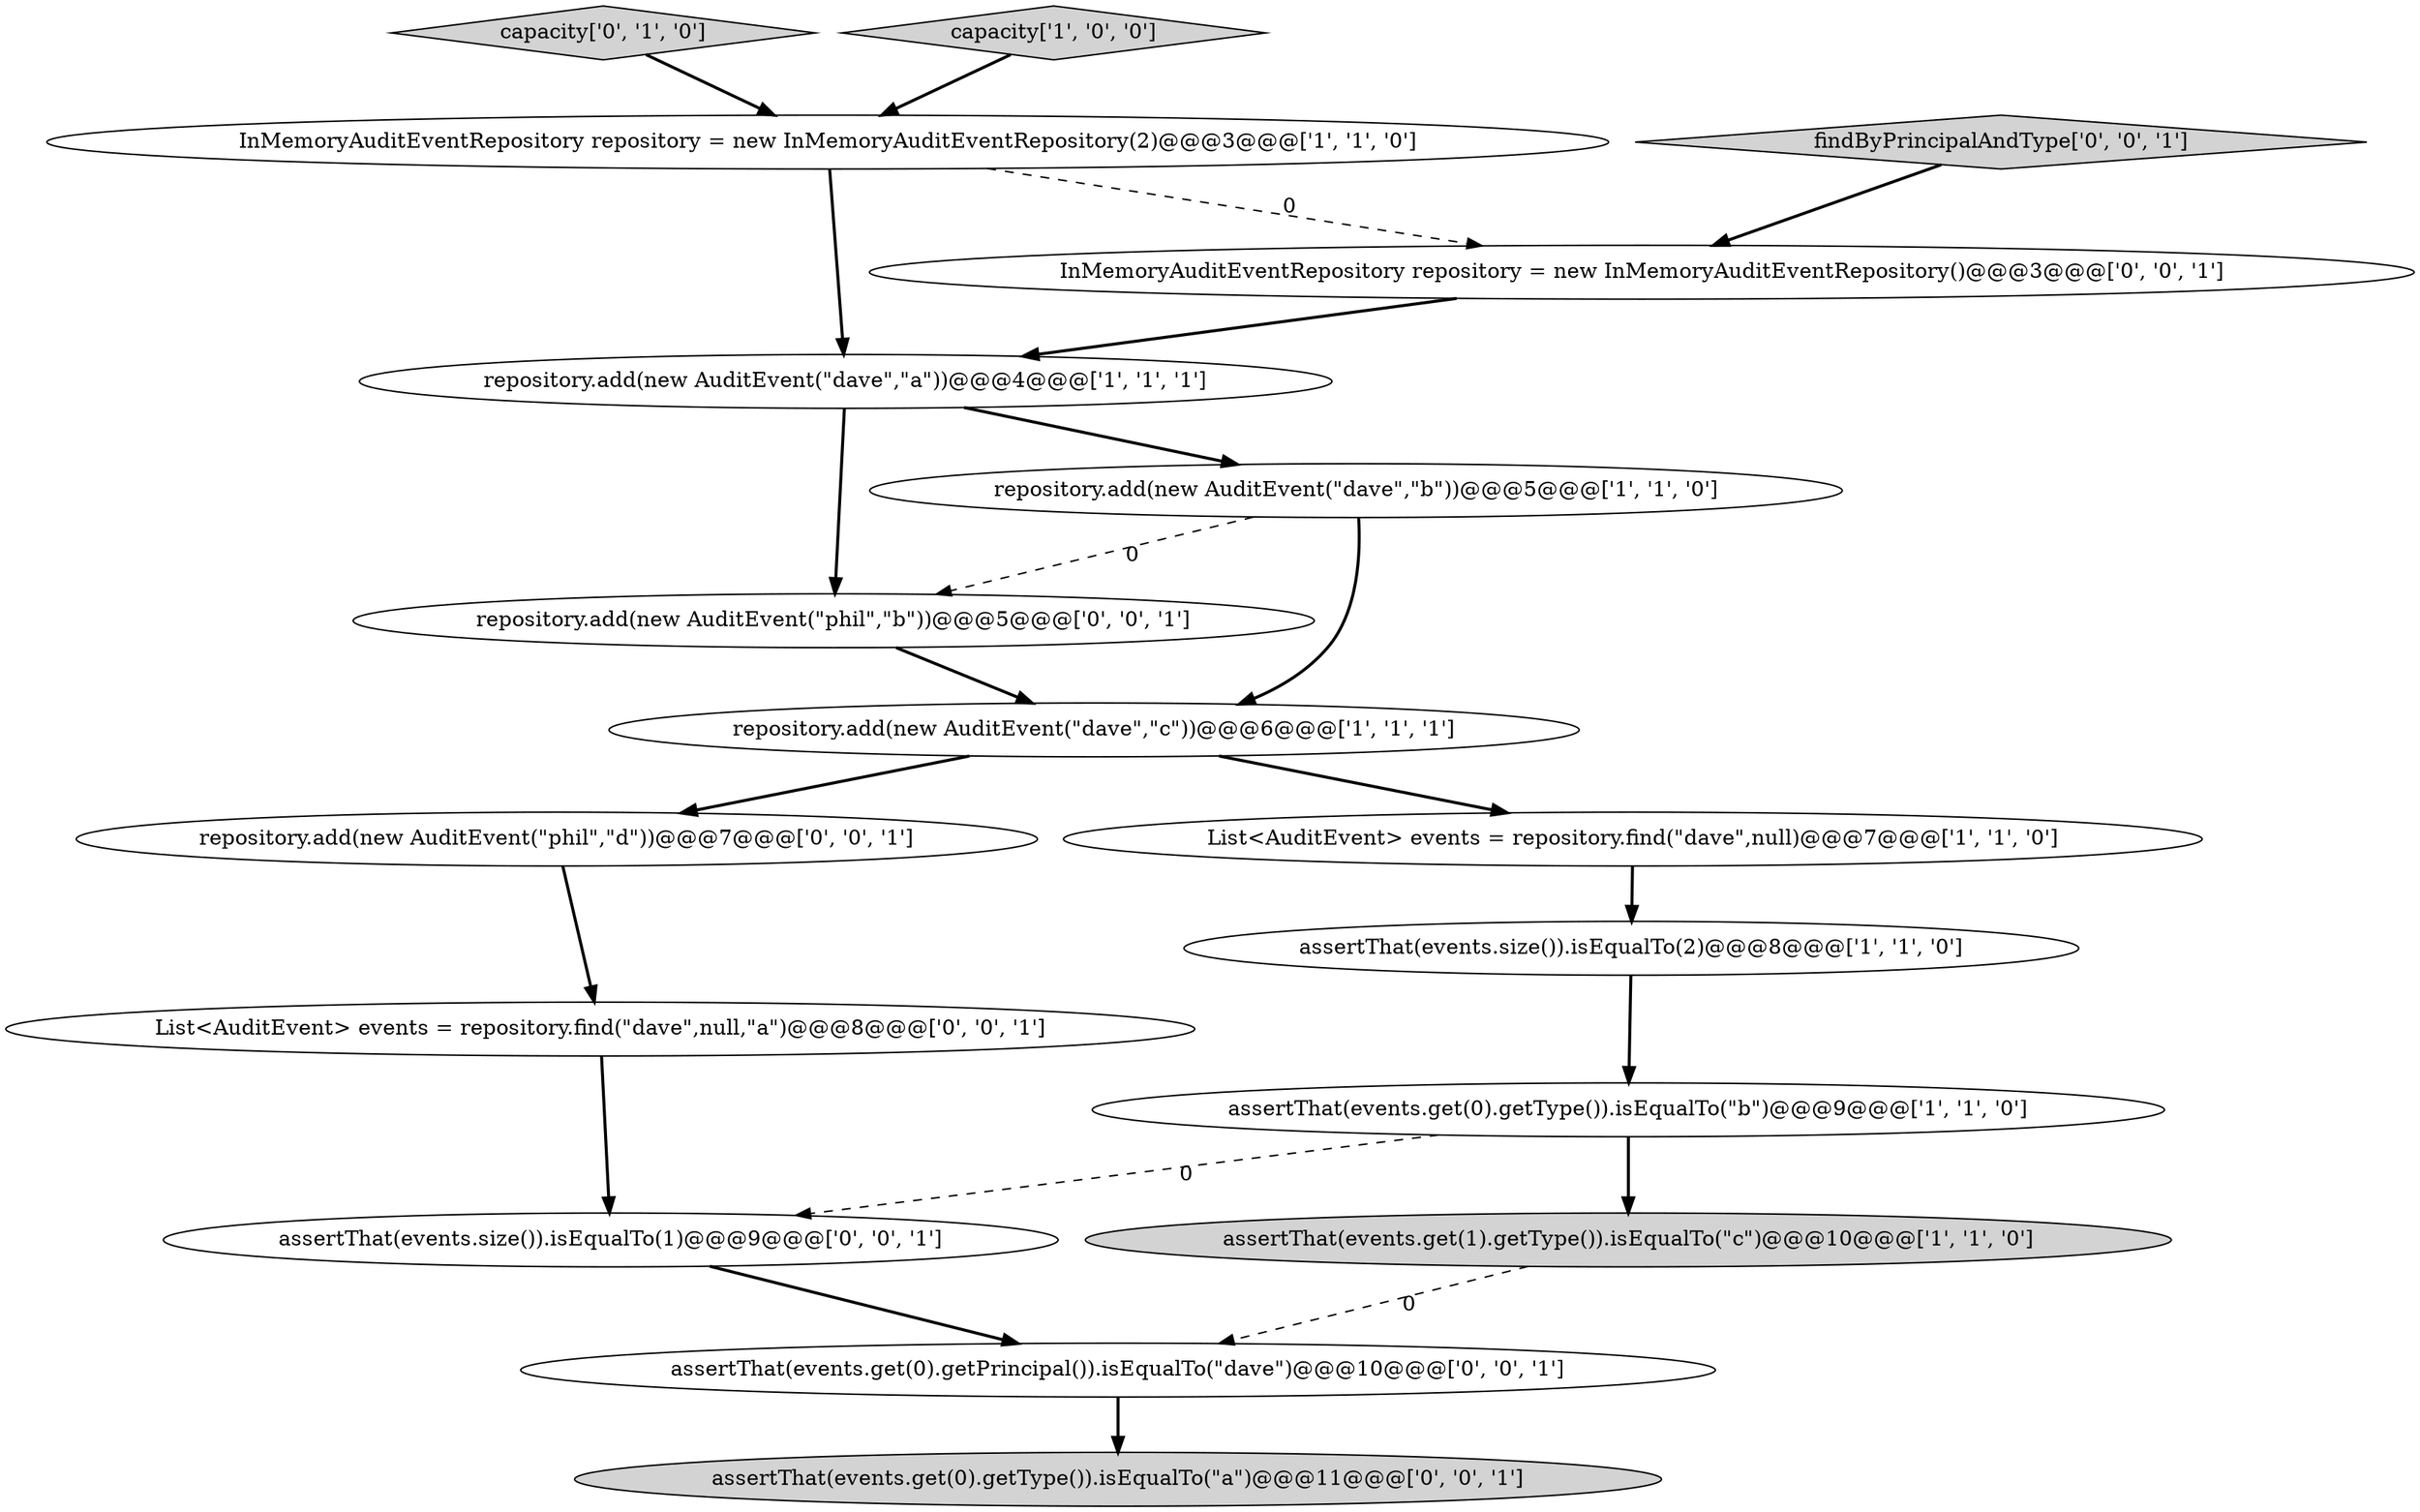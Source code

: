 digraph {
9 [style = filled, label = "capacity['0', '1', '0']", fillcolor = lightgray, shape = diamond image = "AAA0AAABBB2BBB"];
2 [style = filled, label = "assertThat(events.size()).isEqualTo(2)@@@8@@@['1', '1', '0']", fillcolor = white, shape = ellipse image = "AAA0AAABBB1BBB"];
13 [style = filled, label = "List<AuditEvent> events = repository.find(\"dave\",null,\"a\")@@@8@@@['0', '0', '1']", fillcolor = white, shape = ellipse image = "AAA0AAABBB3BBB"];
3 [style = filled, label = "repository.add(new AuditEvent(\"dave\",\"a\"))@@@4@@@['1', '1', '1']", fillcolor = white, shape = ellipse image = "AAA0AAABBB1BBB"];
4 [style = filled, label = "InMemoryAuditEventRepository repository = new InMemoryAuditEventRepository(2)@@@3@@@['1', '1', '0']", fillcolor = white, shape = ellipse image = "AAA0AAABBB1BBB"];
1 [style = filled, label = "capacity['1', '0', '0']", fillcolor = lightgray, shape = diamond image = "AAA0AAABBB1BBB"];
8 [style = filled, label = "repository.add(new AuditEvent(\"dave\",\"c\"))@@@6@@@['1', '1', '1']", fillcolor = white, shape = ellipse image = "AAA0AAABBB1BBB"];
10 [style = filled, label = "findByPrincipalAndType['0', '0', '1']", fillcolor = lightgray, shape = diamond image = "AAA0AAABBB3BBB"];
11 [style = filled, label = "InMemoryAuditEventRepository repository = new InMemoryAuditEventRepository()@@@3@@@['0', '0', '1']", fillcolor = white, shape = ellipse image = "AAA0AAABBB3BBB"];
12 [style = filled, label = "repository.add(new AuditEvent(\"phil\",\"d\"))@@@7@@@['0', '0', '1']", fillcolor = white, shape = ellipse image = "AAA0AAABBB3BBB"];
15 [style = filled, label = "assertThat(events.get(0).getType()).isEqualTo(\"a\")@@@11@@@['0', '0', '1']", fillcolor = lightgray, shape = ellipse image = "AAA0AAABBB3BBB"];
6 [style = filled, label = "assertThat(events.get(0).getType()).isEqualTo(\"b\")@@@9@@@['1', '1', '0']", fillcolor = white, shape = ellipse image = "AAA0AAABBB1BBB"];
16 [style = filled, label = "repository.add(new AuditEvent(\"phil\",\"b\"))@@@5@@@['0', '0', '1']", fillcolor = white, shape = ellipse image = "AAA0AAABBB3BBB"];
17 [style = filled, label = "assertThat(events.size()).isEqualTo(1)@@@9@@@['0', '0', '1']", fillcolor = white, shape = ellipse image = "AAA0AAABBB3BBB"];
14 [style = filled, label = "assertThat(events.get(0).getPrincipal()).isEqualTo(\"dave\")@@@10@@@['0', '0', '1']", fillcolor = white, shape = ellipse image = "AAA0AAABBB3BBB"];
0 [style = filled, label = "List<AuditEvent> events = repository.find(\"dave\",null)@@@7@@@['1', '1', '0']", fillcolor = white, shape = ellipse image = "AAA0AAABBB1BBB"];
7 [style = filled, label = "repository.add(new AuditEvent(\"dave\",\"b\"))@@@5@@@['1', '1', '0']", fillcolor = white, shape = ellipse image = "AAA0AAABBB1BBB"];
5 [style = filled, label = "assertThat(events.get(1).getType()).isEqualTo(\"c\")@@@10@@@['1', '1', '0']", fillcolor = lightgray, shape = ellipse image = "AAA0AAABBB1BBB"];
4->3 [style = bold, label=""];
1->4 [style = bold, label=""];
5->14 [style = dashed, label="0"];
16->8 [style = bold, label=""];
2->6 [style = bold, label=""];
7->16 [style = dashed, label="0"];
9->4 [style = bold, label=""];
0->2 [style = bold, label=""];
6->17 [style = dashed, label="0"];
3->16 [style = bold, label=""];
7->8 [style = bold, label=""];
8->0 [style = bold, label=""];
12->13 [style = bold, label=""];
6->5 [style = bold, label=""];
13->17 [style = bold, label=""];
3->7 [style = bold, label=""];
11->3 [style = bold, label=""];
17->14 [style = bold, label=""];
14->15 [style = bold, label=""];
4->11 [style = dashed, label="0"];
8->12 [style = bold, label=""];
10->11 [style = bold, label=""];
}
